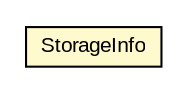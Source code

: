 #!/usr/local/bin/dot
#
# Class diagram 
# Generated by UMLGraph version R5_6-24-gf6e263 (http://www.umlgraph.org/)
#

digraph G {
	edge [fontname="arial",fontsize=10,labelfontname="arial",labelfontsize=10];
	node [fontname="arial",fontsize=10,shape=plaintext];
	nodesep=0.25;
	ranksep=0.5;
	// org.osmdroid.tileprovider.util.StorageUtils.StorageInfo
	c35252 [label=<<table title="org.osmdroid.tileprovider.util.StorageUtils.StorageInfo" border="0" cellborder="1" cellspacing="0" cellpadding="2" port="p" bgcolor="lemonChiffon" href="./StorageUtils.StorageInfo.html">
		<tr><td><table border="0" cellspacing="0" cellpadding="1">
<tr><td align="center" balign="center"> StorageInfo </td></tr>
		</table></td></tr>
		</table>>, URL="./StorageUtils.StorageInfo.html", fontname="arial", fontcolor="black", fontsize=10.0];
}

